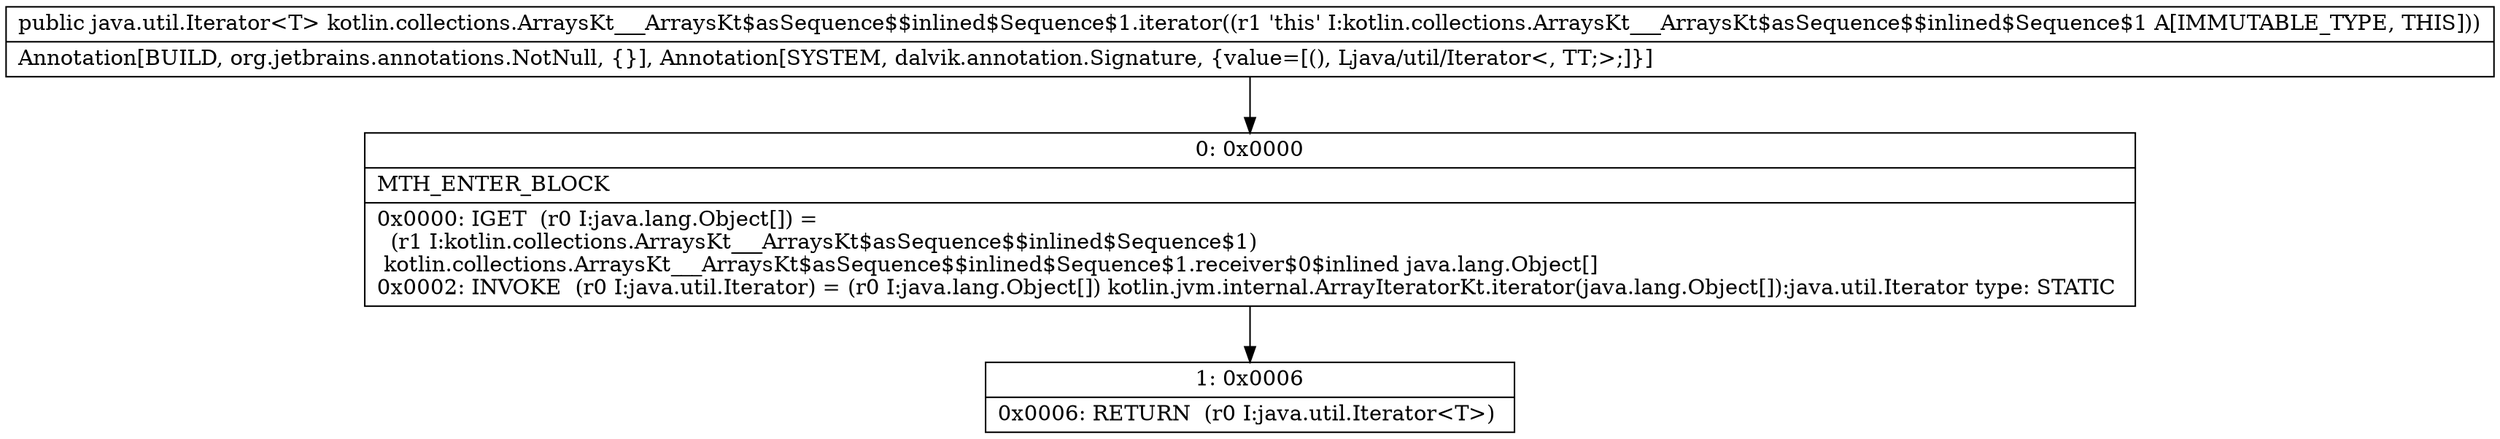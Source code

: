 digraph "CFG forkotlin.collections.ArraysKt___ArraysKt$asSequence$$inlined$Sequence$1.iterator()Ljava\/util\/Iterator;" {
Node_0 [shape=record,label="{0\:\ 0x0000|MTH_ENTER_BLOCK\l|0x0000: IGET  (r0 I:java.lang.Object[]) = \l  (r1 I:kotlin.collections.ArraysKt___ArraysKt$asSequence$$inlined$Sequence$1)\l kotlin.collections.ArraysKt___ArraysKt$asSequence$$inlined$Sequence$1.receiver$0$inlined java.lang.Object[] \l0x0002: INVOKE  (r0 I:java.util.Iterator) = (r0 I:java.lang.Object[]) kotlin.jvm.internal.ArrayIteratorKt.iterator(java.lang.Object[]):java.util.Iterator type: STATIC \l}"];
Node_1 [shape=record,label="{1\:\ 0x0006|0x0006: RETURN  (r0 I:java.util.Iterator\<T\>) \l}"];
MethodNode[shape=record,label="{public java.util.Iterator\<T\> kotlin.collections.ArraysKt___ArraysKt$asSequence$$inlined$Sequence$1.iterator((r1 'this' I:kotlin.collections.ArraysKt___ArraysKt$asSequence$$inlined$Sequence$1 A[IMMUTABLE_TYPE, THIS]))  | Annotation[BUILD, org.jetbrains.annotations.NotNull, \{\}], Annotation[SYSTEM, dalvik.annotation.Signature, \{value=[(), Ljava\/util\/Iterator\<, TT;\>;]\}]\l}"];
MethodNode -> Node_0;
Node_0 -> Node_1;
}

